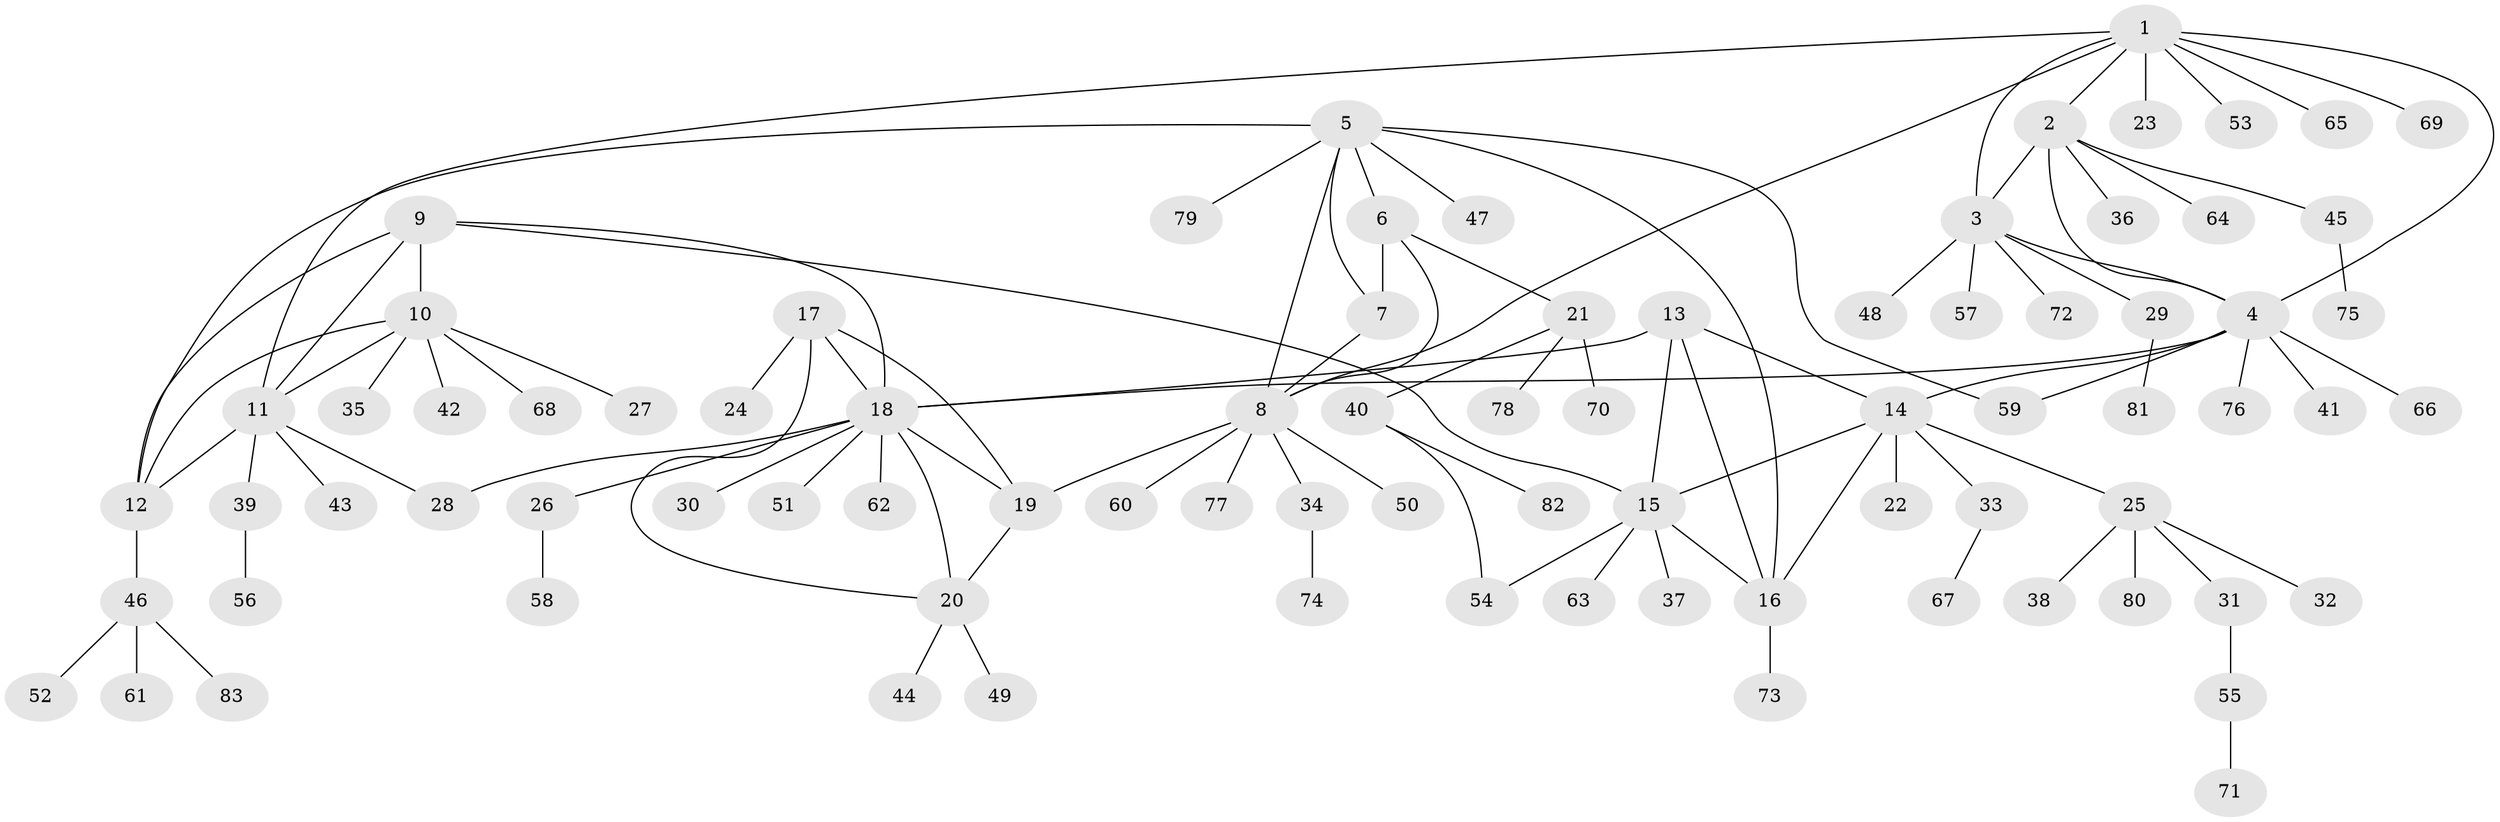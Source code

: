// coarse degree distribution, {9: 0.05172413793103448, 6: 0.08620689655172414, 4: 0.08620689655172414, 3: 0.017241379310344827, 7: 0.017241379310344827, 5: 0.06896551724137931, 11: 0.017241379310344827, 2: 0.10344827586206896, 1: 0.5517241379310345}
// Generated by graph-tools (version 1.1) at 2025/19/03/04/25 18:19:36]
// undirected, 83 vertices, 106 edges
graph export_dot {
graph [start="1"]
  node [color=gray90,style=filled];
  1;
  2;
  3;
  4;
  5;
  6;
  7;
  8;
  9;
  10;
  11;
  12;
  13;
  14;
  15;
  16;
  17;
  18;
  19;
  20;
  21;
  22;
  23;
  24;
  25;
  26;
  27;
  28;
  29;
  30;
  31;
  32;
  33;
  34;
  35;
  36;
  37;
  38;
  39;
  40;
  41;
  42;
  43;
  44;
  45;
  46;
  47;
  48;
  49;
  50;
  51;
  52;
  53;
  54;
  55;
  56;
  57;
  58;
  59;
  60;
  61;
  62;
  63;
  64;
  65;
  66;
  67;
  68;
  69;
  70;
  71;
  72;
  73;
  74;
  75;
  76;
  77;
  78;
  79;
  80;
  81;
  82;
  83;
  1 -- 2;
  1 -- 3;
  1 -- 4;
  1 -- 8;
  1 -- 11;
  1 -- 23;
  1 -- 53;
  1 -- 65;
  1 -- 69;
  2 -- 3;
  2 -- 4;
  2 -- 36;
  2 -- 45;
  2 -- 64;
  3 -- 4;
  3 -- 29;
  3 -- 48;
  3 -- 57;
  3 -- 72;
  4 -- 14;
  4 -- 18;
  4 -- 41;
  4 -- 59;
  4 -- 66;
  4 -- 76;
  5 -- 6;
  5 -- 7;
  5 -- 8;
  5 -- 12;
  5 -- 16;
  5 -- 47;
  5 -- 59;
  5 -- 79;
  6 -- 7;
  6 -- 8;
  6 -- 21;
  7 -- 8;
  8 -- 19;
  8 -- 34;
  8 -- 50;
  8 -- 60;
  8 -- 77;
  9 -- 10;
  9 -- 11;
  9 -- 12;
  9 -- 15;
  9 -- 18;
  10 -- 11;
  10 -- 12;
  10 -- 27;
  10 -- 35;
  10 -- 42;
  10 -- 68;
  11 -- 12;
  11 -- 28;
  11 -- 39;
  11 -- 43;
  12 -- 46;
  13 -- 14;
  13 -- 15;
  13 -- 16;
  13 -- 18;
  14 -- 15;
  14 -- 16;
  14 -- 22;
  14 -- 25;
  14 -- 33;
  15 -- 16;
  15 -- 37;
  15 -- 54;
  15 -- 63;
  16 -- 73;
  17 -- 18;
  17 -- 19;
  17 -- 20;
  17 -- 24;
  18 -- 19;
  18 -- 20;
  18 -- 26;
  18 -- 28;
  18 -- 30;
  18 -- 51;
  18 -- 62;
  19 -- 20;
  20 -- 44;
  20 -- 49;
  21 -- 40;
  21 -- 70;
  21 -- 78;
  25 -- 31;
  25 -- 32;
  25 -- 38;
  25 -- 80;
  26 -- 58;
  29 -- 81;
  31 -- 55;
  33 -- 67;
  34 -- 74;
  39 -- 56;
  40 -- 54;
  40 -- 82;
  45 -- 75;
  46 -- 52;
  46 -- 61;
  46 -- 83;
  55 -- 71;
}

